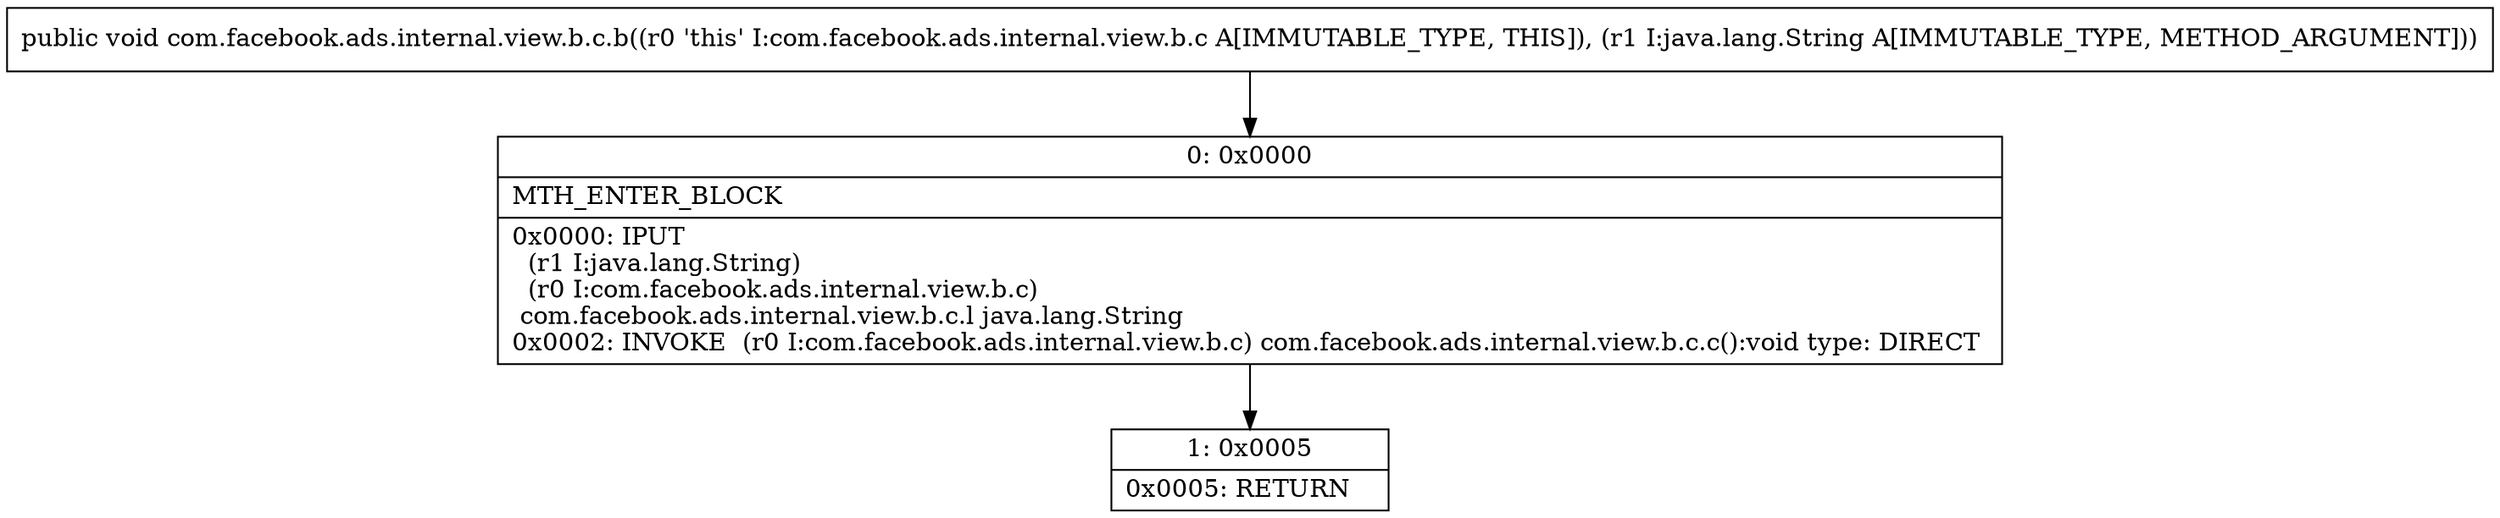 digraph "CFG forcom.facebook.ads.internal.view.b.c.b(Ljava\/lang\/String;)V" {
Node_0 [shape=record,label="{0\:\ 0x0000|MTH_ENTER_BLOCK\l|0x0000: IPUT  \l  (r1 I:java.lang.String)\l  (r0 I:com.facebook.ads.internal.view.b.c)\l com.facebook.ads.internal.view.b.c.l java.lang.String \l0x0002: INVOKE  (r0 I:com.facebook.ads.internal.view.b.c) com.facebook.ads.internal.view.b.c.c():void type: DIRECT \l}"];
Node_1 [shape=record,label="{1\:\ 0x0005|0x0005: RETURN   \l}"];
MethodNode[shape=record,label="{public void com.facebook.ads.internal.view.b.c.b((r0 'this' I:com.facebook.ads.internal.view.b.c A[IMMUTABLE_TYPE, THIS]), (r1 I:java.lang.String A[IMMUTABLE_TYPE, METHOD_ARGUMENT])) }"];
MethodNode -> Node_0;
Node_0 -> Node_1;
}

